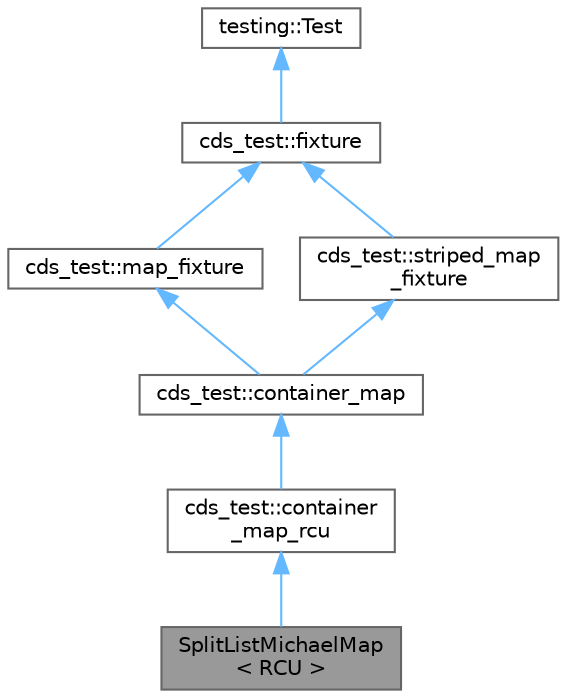 digraph "SplitListMichaelMap&lt; RCU &gt;"
{
 // LATEX_PDF_SIZE
  bgcolor="transparent";
  edge [fontname=Helvetica,fontsize=10,labelfontname=Helvetica,labelfontsize=10];
  node [fontname=Helvetica,fontsize=10,shape=box,height=0.2,width=0.4];
  Node1 [id="Node000001",label="SplitListMichaelMap\l\< RCU \>",height=0.2,width=0.4,color="gray40", fillcolor="grey60", style="filled", fontcolor="black",tooltip=" "];
  Node2 -> Node1 [id="edge1_Node000001_Node000002",dir="back",color="steelblue1",style="solid",tooltip=" "];
  Node2 [id="Node000002",label="cds_test::container\l_map_rcu",height=0.2,width=0.4,color="gray40", fillcolor="white", style="filled",URL="$classcds__test_1_1container__map__rcu.html",tooltip=" "];
  Node3 -> Node2 [id="edge2_Node000002_Node000003",dir="back",color="steelblue1",style="solid",tooltip=" "];
  Node3 [id="Node000003",label="cds_test::container_map",height=0.2,width=0.4,color="gray40", fillcolor="white", style="filled",URL="$classcds__test_1_1container__map.html",tooltip=" "];
  Node4 -> Node3 [id="edge3_Node000003_Node000004",dir="back",color="steelblue1",style="solid",tooltip=" "];
  Node4 [id="Node000004",label="cds_test::map_fixture",height=0.2,width=0.4,color="gray40", fillcolor="white", style="filled",URL="$classcds__test_1_1map__fixture.html",tooltip=" "];
  Node5 -> Node4 [id="edge4_Node000004_Node000005",dir="back",color="steelblue1",style="solid",tooltip=" "];
  Node5 [id="Node000005",label="cds_test::fixture",height=0.2,width=0.4,color="gray40", fillcolor="white", style="filled",URL="$classcds__test_1_1fixture.html",tooltip=" "];
  Node6 -> Node5 [id="edge5_Node000005_Node000006",dir="back",color="steelblue1",style="solid",tooltip=" "];
  Node6 [id="Node000006",label="testing::Test",height=0.2,width=0.4,color="gray40", fillcolor="white", style="filled",tooltip=" "];
  Node7 -> Node3 [id="edge6_Node000003_Node000007",dir="back",color="steelblue1",style="solid",tooltip=" "];
  Node7 [id="Node000007",label="cds_test::striped_map\l_fixture",height=0.2,width=0.4,color="gray40", fillcolor="white", style="filled",URL="$classcds__test_1_1striped__map__fixture.html",tooltip=" "];
  Node5 -> Node7 [id="edge7_Node000007_Node000005",dir="back",color="steelblue1",style="solid",tooltip=" "];
}
